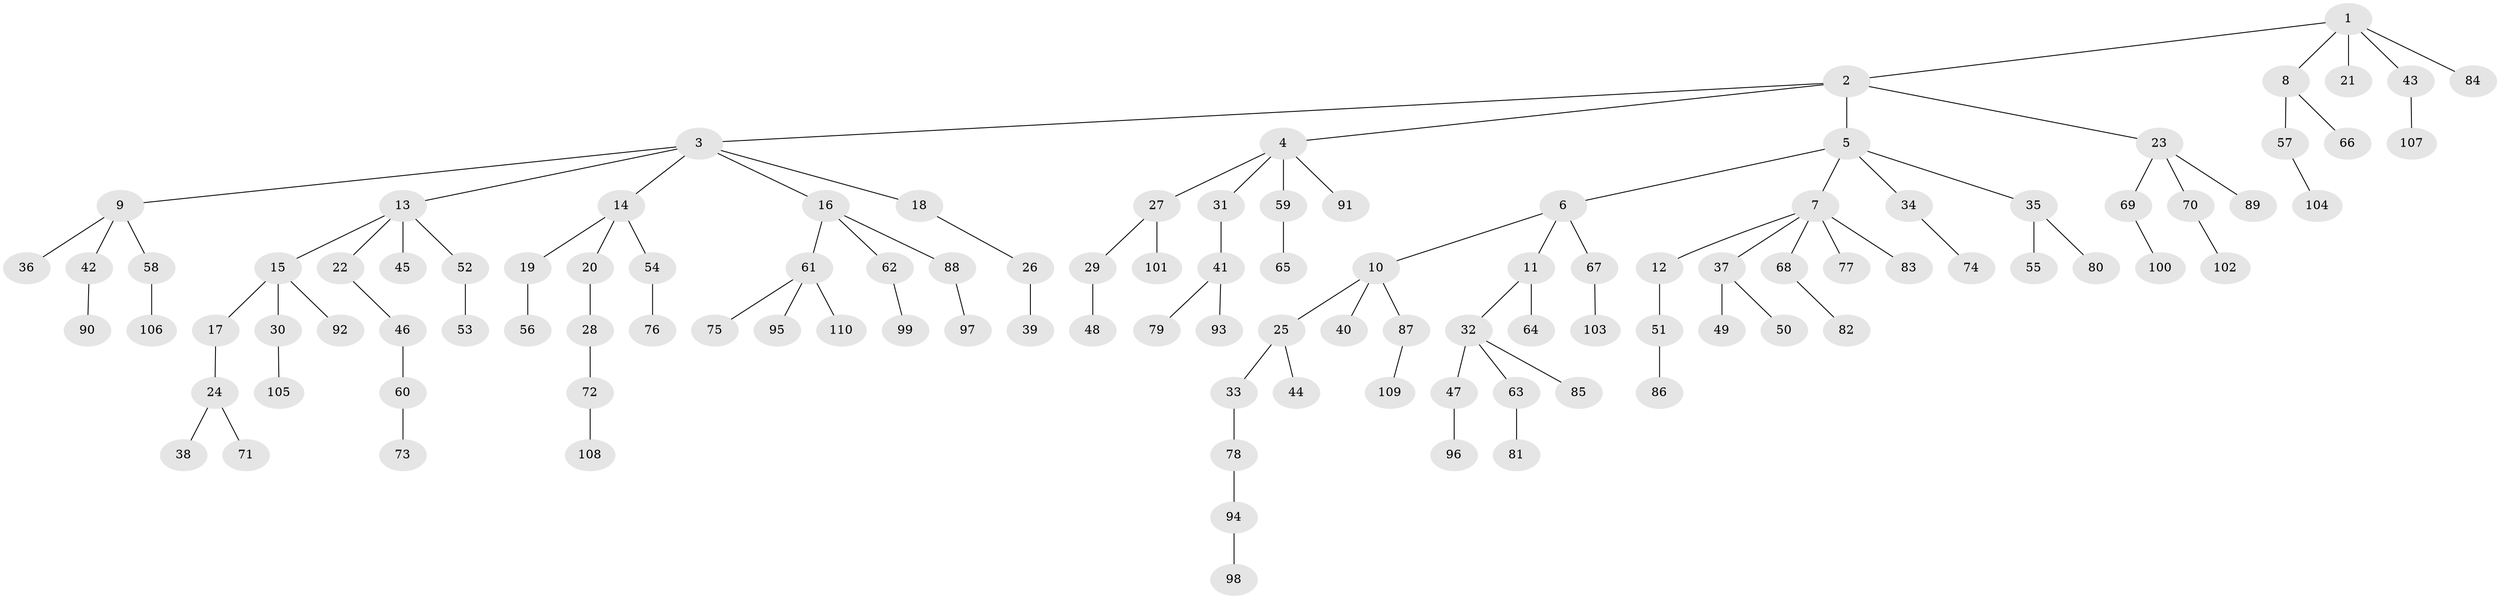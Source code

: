 // Generated by graph-tools (version 1.1) at 2025/50/03/09/25 03:50:16]
// undirected, 110 vertices, 109 edges
graph export_dot {
graph [start="1"]
  node [color=gray90,style=filled];
  1;
  2;
  3;
  4;
  5;
  6;
  7;
  8;
  9;
  10;
  11;
  12;
  13;
  14;
  15;
  16;
  17;
  18;
  19;
  20;
  21;
  22;
  23;
  24;
  25;
  26;
  27;
  28;
  29;
  30;
  31;
  32;
  33;
  34;
  35;
  36;
  37;
  38;
  39;
  40;
  41;
  42;
  43;
  44;
  45;
  46;
  47;
  48;
  49;
  50;
  51;
  52;
  53;
  54;
  55;
  56;
  57;
  58;
  59;
  60;
  61;
  62;
  63;
  64;
  65;
  66;
  67;
  68;
  69;
  70;
  71;
  72;
  73;
  74;
  75;
  76;
  77;
  78;
  79;
  80;
  81;
  82;
  83;
  84;
  85;
  86;
  87;
  88;
  89;
  90;
  91;
  92;
  93;
  94;
  95;
  96;
  97;
  98;
  99;
  100;
  101;
  102;
  103;
  104;
  105;
  106;
  107;
  108;
  109;
  110;
  1 -- 2;
  1 -- 8;
  1 -- 21;
  1 -- 43;
  1 -- 84;
  2 -- 3;
  2 -- 4;
  2 -- 5;
  2 -- 23;
  3 -- 9;
  3 -- 13;
  3 -- 14;
  3 -- 16;
  3 -- 18;
  4 -- 27;
  4 -- 31;
  4 -- 59;
  4 -- 91;
  5 -- 6;
  5 -- 7;
  5 -- 34;
  5 -- 35;
  6 -- 10;
  6 -- 11;
  6 -- 67;
  7 -- 12;
  7 -- 37;
  7 -- 68;
  7 -- 77;
  7 -- 83;
  8 -- 57;
  8 -- 66;
  9 -- 36;
  9 -- 42;
  9 -- 58;
  10 -- 25;
  10 -- 40;
  10 -- 87;
  11 -- 32;
  11 -- 64;
  12 -- 51;
  13 -- 15;
  13 -- 22;
  13 -- 45;
  13 -- 52;
  14 -- 19;
  14 -- 20;
  14 -- 54;
  15 -- 17;
  15 -- 30;
  15 -- 92;
  16 -- 61;
  16 -- 62;
  16 -- 88;
  17 -- 24;
  18 -- 26;
  19 -- 56;
  20 -- 28;
  22 -- 46;
  23 -- 69;
  23 -- 70;
  23 -- 89;
  24 -- 38;
  24 -- 71;
  25 -- 33;
  25 -- 44;
  26 -- 39;
  27 -- 29;
  27 -- 101;
  28 -- 72;
  29 -- 48;
  30 -- 105;
  31 -- 41;
  32 -- 47;
  32 -- 63;
  32 -- 85;
  33 -- 78;
  34 -- 74;
  35 -- 55;
  35 -- 80;
  37 -- 49;
  37 -- 50;
  41 -- 79;
  41 -- 93;
  42 -- 90;
  43 -- 107;
  46 -- 60;
  47 -- 96;
  51 -- 86;
  52 -- 53;
  54 -- 76;
  57 -- 104;
  58 -- 106;
  59 -- 65;
  60 -- 73;
  61 -- 75;
  61 -- 95;
  61 -- 110;
  62 -- 99;
  63 -- 81;
  67 -- 103;
  68 -- 82;
  69 -- 100;
  70 -- 102;
  72 -- 108;
  78 -- 94;
  87 -- 109;
  88 -- 97;
  94 -- 98;
}
